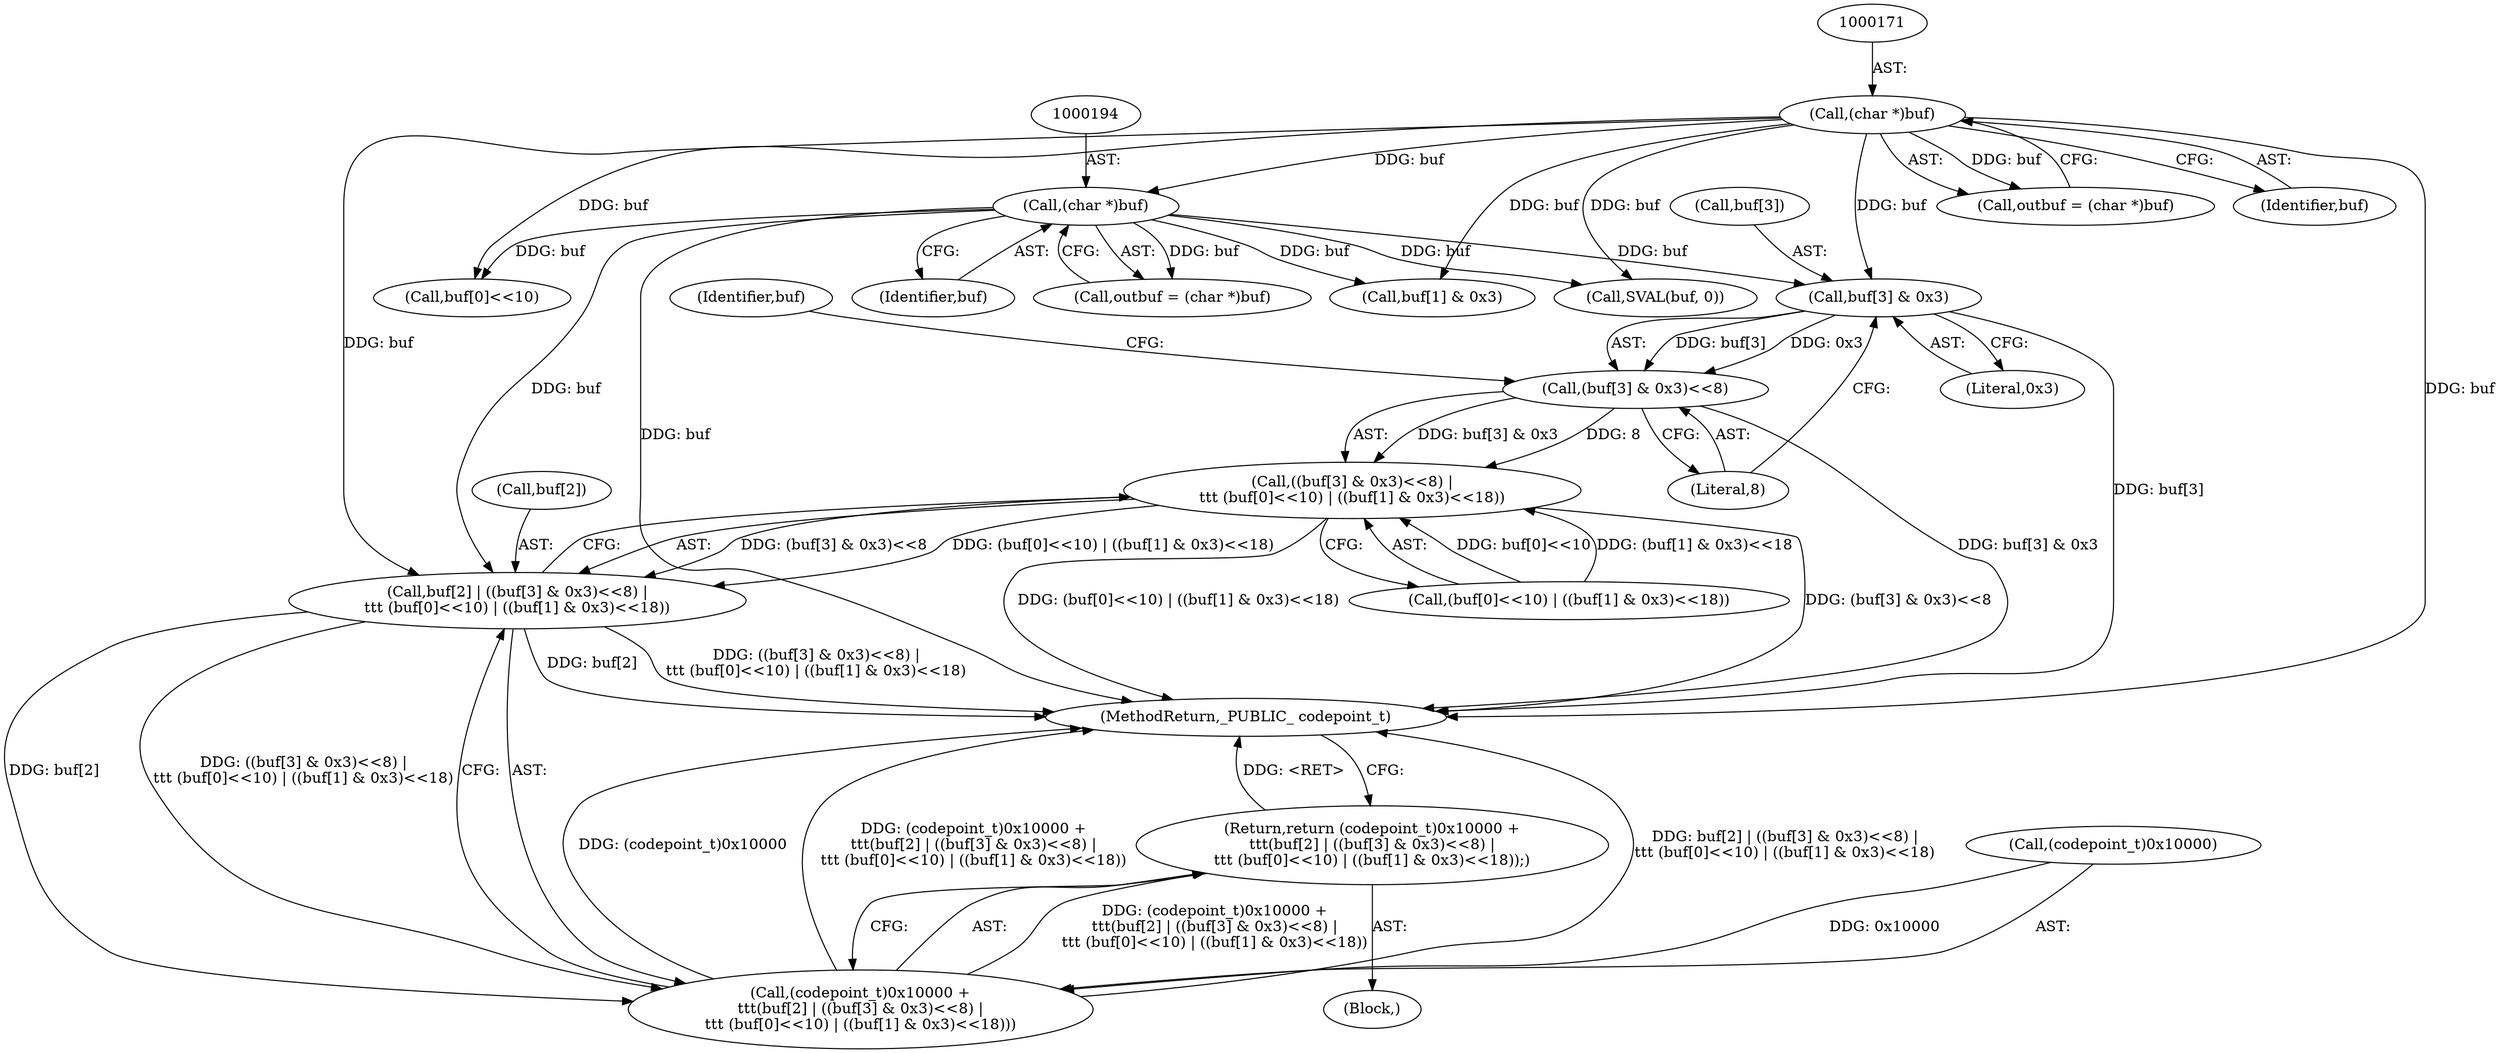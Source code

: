digraph "0_samba_538d305de91e34a2938f5f219f18bf0e1918763f@array" {
"1000262" [label="(Call,buf[3] & 0x3)"];
"1000170" [label="(Call,(char *)buf)"];
"1000193" [label="(Call,(char *)buf)"];
"1000261" [label="(Call,(buf[3] & 0x3)<<8)"];
"1000260" [label="(Call,((buf[3] & 0x3)<<8) |\n\t\t\t (buf[0]<<10) | ((buf[1] & 0x3)<<18))"];
"1000256" [label="(Call,buf[2] | ((buf[3] & 0x3)<<8) |\n\t\t\t (buf[0]<<10) | ((buf[1] & 0x3)<<18))"];
"1000252" [label="(Call,(codepoint_t)0x10000 +\n\t\t\t(buf[2] | ((buf[3] & 0x3)<<8) |\n\t\t\t (buf[0]<<10) | ((buf[1] & 0x3)<<18)))"];
"1000251" [label="(Return,return (codepoint_t)0x10000 +\n\t\t\t(buf[2] | ((buf[3] & 0x3)<<8) |\n\t\t\t (buf[0]<<10) | ((buf[1] & 0x3)<<18));)"];
"1000170" [label="(Call,(char *)buf)"];
"1000191" [label="(Call,outbuf = (char *)buf)"];
"1000257" [label="(Call,buf[2])"];
"1000275" [label="(Call,buf[1] & 0x3)"];
"1000262" [label="(Call,buf[3] & 0x3)"];
"1000195" [label="(Identifier,buf)"];
"1000253" [label="(Call,(codepoint_t)0x10000)"];
"1000251" [label="(Return,return (codepoint_t)0x10000 +\n\t\t\t(buf[2] | ((buf[3] & 0x3)<<8) |\n\t\t\t (buf[0]<<10) | ((buf[1] & 0x3)<<18));)"];
"1000193" [label="(Call,(char *)buf)"];
"1000271" [label="(Identifier,buf)"];
"1000269" [label="(Call,buf[0]<<10)"];
"1000250" [label="(Block,)"];
"1000267" [label="(Literal,8)"];
"1000261" [label="(Call,(buf[3] & 0x3)<<8)"];
"1000260" [label="(Call,((buf[3] & 0x3)<<8) |\n\t\t\t (buf[0]<<10) | ((buf[1] & 0x3)<<18))"];
"1000263" [label="(Call,buf[3])"];
"1000256" [label="(Call,buf[2] | ((buf[3] & 0x3)<<8) |\n\t\t\t (buf[0]<<10) | ((buf[1] & 0x3)<<18))"];
"1000252" [label="(Call,(codepoint_t)0x10000 +\n\t\t\t(buf[2] | ((buf[3] & 0x3)<<8) |\n\t\t\t (buf[0]<<10) | ((buf[1] & 0x3)<<18)))"];
"1000283" [label="(MethodReturn,_PUBLIC_ codepoint_t)"];
"1000266" [label="(Literal,0x3)"];
"1000243" [label="(Call,SVAL(buf, 0))"];
"1000268" [label="(Call,(buf[0]<<10) | ((buf[1] & 0x3)<<18))"];
"1000168" [label="(Call,outbuf = (char *)buf)"];
"1000172" [label="(Identifier,buf)"];
"1000262" -> "1000261"  [label="AST: "];
"1000262" -> "1000266"  [label="CFG: "];
"1000263" -> "1000262"  [label="AST: "];
"1000266" -> "1000262"  [label="AST: "];
"1000267" -> "1000262"  [label="CFG: "];
"1000262" -> "1000283"  [label="DDG: buf[3]"];
"1000262" -> "1000261"  [label="DDG: buf[3]"];
"1000262" -> "1000261"  [label="DDG: 0x3"];
"1000170" -> "1000262"  [label="DDG: buf"];
"1000193" -> "1000262"  [label="DDG: buf"];
"1000170" -> "1000168"  [label="AST: "];
"1000170" -> "1000172"  [label="CFG: "];
"1000171" -> "1000170"  [label="AST: "];
"1000172" -> "1000170"  [label="AST: "];
"1000168" -> "1000170"  [label="CFG: "];
"1000170" -> "1000283"  [label="DDG: buf"];
"1000170" -> "1000168"  [label="DDG: buf"];
"1000170" -> "1000193"  [label="DDG: buf"];
"1000170" -> "1000243"  [label="DDG: buf"];
"1000170" -> "1000256"  [label="DDG: buf"];
"1000170" -> "1000269"  [label="DDG: buf"];
"1000170" -> "1000275"  [label="DDG: buf"];
"1000193" -> "1000191"  [label="AST: "];
"1000193" -> "1000195"  [label="CFG: "];
"1000194" -> "1000193"  [label="AST: "];
"1000195" -> "1000193"  [label="AST: "];
"1000191" -> "1000193"  [label="CFG: "];
"1000193" -> "1000283"  [label="DDG: buf"];
"1000193" -> "1000191"  [label="DDG: buf"];
"1000193" -> "1000243"  [label="DDG: buf"];
"1000193" -> "1000256"  [label="DDG: buf"];
"1000193" -> "1000269"  [label="DDG: buf"];
"1000193" -> "1000275"  [label="DDG: buf"];
"1000261" -> "1000260"  [label="AST: "];
"1000261" -> "1000267"  [label="CFG: "];
"1000267" -> "1000261"  [label="AST: "];
"1000271" -> "1000261"  [label="CFG: "];
"1000261" -> "1000283"  [label="DDG: buf[3] & 0x3"];
"1000261" -> "1000260"  [label="DDG: buf[3] & 0x3"];
"1000261" -> "1000260"  [label="DDG: 8"];
"1000260" -> "1000256"  [label="AST: "];
"1000260" -> "1000268"  [label="CFG: "];
"1000268" -> "1000260"  [label="AST: "];
"1000256" -> "1000260"  [label="CFG: "];
"1000260" -> "1000283"  [label="DDG: (buf[0]<<10) | ((buf[1] & 0x3)<<18)"];
"1000260" -> "1000283"  [label="DDG: (buf[3] & 0x3)<<8"];
"1000260" -> "1000256"  [label="DDG: (buf[3] & 0x3)<<8"];
"1000260" -> "1000256"  [label="DDG: (buf[0]<<10) | ((buf[1] & 0x3)<<18)"];
"1000268" -> "1000260"  [label="DDG: buf[0]<<10"];
"1000268" -> "1000260"  [label="DDG: (buf[1] & 0x3)<<18"];
"1000256" -> "1000252"  [label="AST: "];
"1000257" -> "1000256"  [label="AST: "];
"1000252" -> "1000256"  [label="CFG: "];
"1000256" -> "1000283"  [label="DDG: ((buf[3] & 0x3)<<8) |\n\t\t\t (buf[0]<<10) | ((buf[1] & 0x3)<<18)"];
"1000256" -> "1000283"  [label="DDG: buf[2]"];
"1000256" -> "1000252"  [label="DDG: buf[2]"];
"1000256" -> "1000252"  [label="DDG: ((buf[3] & 0x3)<<8) |\n\t\t\t (buf[0]<<10) | ((buf[1] & 0x3)<<18)"];
"1000252" -> "1000251"  [label="AST: "];
"1000253" -> "1000252"  [label="AST: "];
"1000251" -> "1000252"  [label="CFG: "];
"1000252" -> "1000283"  [label="DDG: (codepoint_t)0x10000"];
"1000252" -> "1000283"  [label="DDG: (codepoint_t)0x10000 +\n\t\t\t(buf[2] | ((buf[3] & 0x3)<<8) |\n\t\t\t (buf[0]<<10) | ((buf[1] & 0x3)<<18))"];
"1000252" -> "1000283"  [label="DDG: buf[2] | ((buf[3] & 0x3)<<8) |\n\t\t\t (buf[0]<<10) | ((buf[1] & 0x3)<<18)"];
"1000252" -> "1000251"  [label="DDG: (codepoint_t)0x10000 +\n\t\t\t(buf[2] | ((buf[3] & 0x3)<<8) |\n\t\t\t (buf[0]<<10) | ((buf[1] & 0x3)<<18))"];
"1000253" -> "1000252"  [label="DDG: 0x10000"];
"1000251" -> "1000250"  [label="AST: "];
"1000283" -> "1000251"  [label="CFG: "];
"1000251" -> "1000283"  [label="DDG: <RET>"];
}
